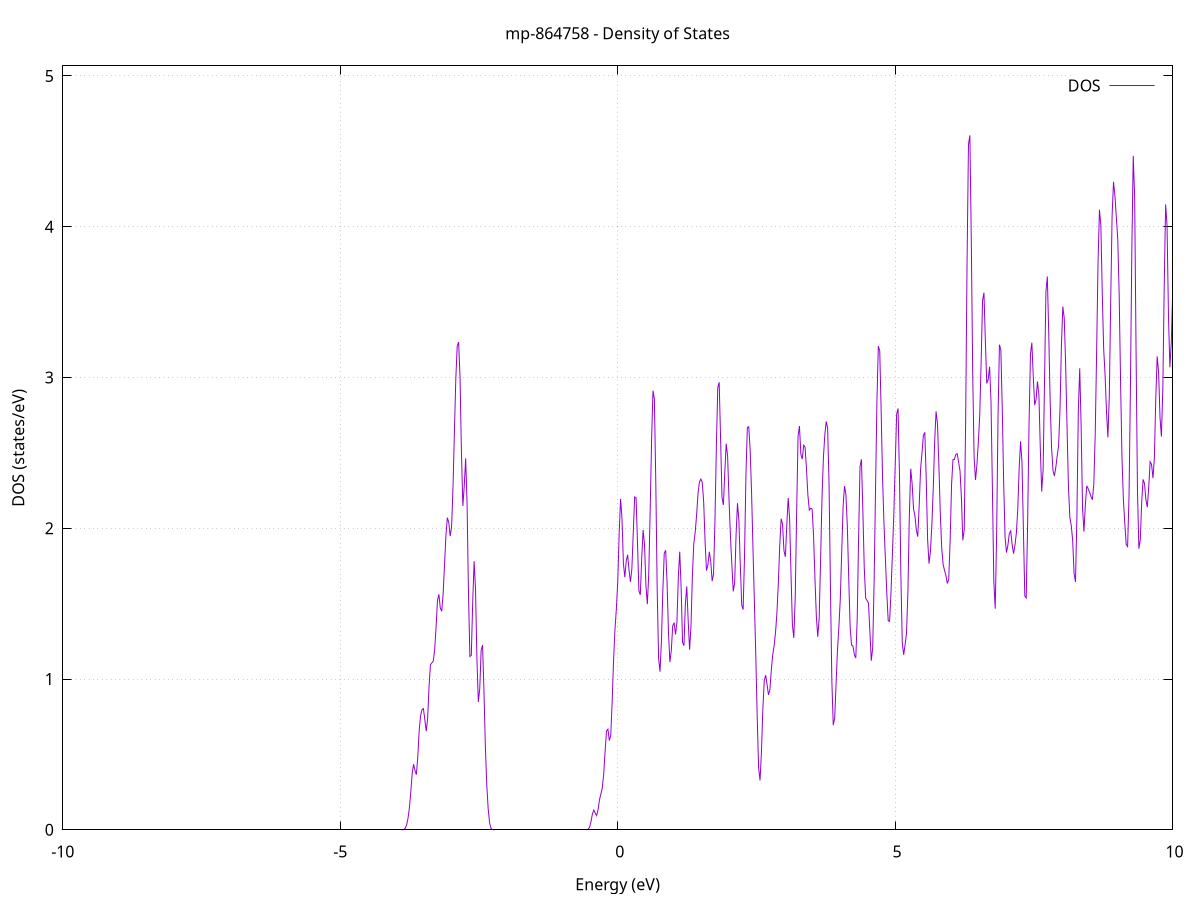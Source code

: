 set title 'mp-864758 - Density of States'
set xlabel 'Energy (eV)'
set ylabel 'DOS (states/eV)'
set grid
set xrange [-10:10]
set yrange [0:5.067]
set xzeroaxis lt -1
set terminal png size 800,600
set output 'mp-864758_dos_gnuplot.png'
plot '-' using 1:2 with lines title 'DOS'
-25.000500 0.000000
-24.975100 0.000000
-24.949700 0.000000
-24.924300 0.000000
-24.898900 0.000000
-24.873500 0.000000
-24.848200 0.000000
-24.822800 0.000000
-24.797400 0.000000
-24.772000 0.000000
-24.746600 0.000000
-24.721200 0.000000
-24.695900 0.000000
-24.670500 0.000000
-24.645100 0.000000
-24.619700 0.000000
-24.594300 0.000000
-24.568900 0.000000
-24.543600 0.000000
-24.518200 0.000000
-24.492800 0.000000
-24.467400 0.000000
-24.442000 0.000000
-24.416600 0.000000
-24.391300 0.000000
-24.365900 0.000000
-24.340500 0.000000
-24.315100 0.000000
-24.289700 0.000000
-24.264300 0.000000
-24.239000 0.000000
-24.213600 0.000000
-24.188200 0.000000
-24.162800 0.000000
-24.137400 0.000000
-24.112000 0.000000
-24.086700 0.000000
-24.061300 0.000000
-24.035900 0.000000
-24.010500 0.000000
-23.985100 0.000000
-23.959700 0.000000
-23.934400 0.000000
-23.909000 0.000000
-23.883600 0.000000
-23.858200 0.000000
-23.832800 0.000000
-23.807400 0.000000
-23.782100 0.000000
-23.756700 0.000000
-23.731300 0.000000
-23.705900 0.000000
-23.680500 0.000000
-23.655100 0.000000
-23.629800 0.000000
-23.604400 0.000000
-23.579000 0.000000
-23.553600 0.000000
-23.528200 0.000000
-23.502800 0.000000
-23.477500 0.000000
-23.452100 0.000000
-23.426700 0.000000
-23.401300 0.000000
-23.375900 0.000000
-23.350500 0.000000
-23.325200 0.000000
-23.299800 0.000000
-23.274400 0.000000
-23.249000 0.000000
-23.223600 0.000000
-23.198200 0.000000
-23.172900 0.000000
-23.147500 0.000000
-23.122100 0.000000
-23.096700 0.000000
-23.071300 0.000000
-23.045900 0.000000
-23.020600 0.000000
-22.995200 0.000000
-22.969800 0.000000
-22.944400 0.000000
-22.919000 0.000000
-22.893600 0.000000
-22.868300 0.000000
-22.842900 0.000800
-22.817500 0.014600
-22.792100 0.174300
-22.766700 1.294300
-22.741300 6.114200
-22.716000 18.931900
-22.690600 39.649800
-22.665200 57.160900
-22.639800 56.430200
-22.614400 38.633700
-22.589000 25.787500
-22.563700 39.753600
-22.538300 81.120500
-22.512900 119.323900
-22.487500 115.473600
-22.462100 72.151200
-22.436700 28.699400
-22.411400 7.177600
-22.386000 1.117400
-22.360600 0.107500
-22.335200 0.006300
-22.309800 0.000200
-22.284400 0.000000
-22.259100 0.000000
-22.233700 0.000000
-22.208300 0.000000
-22.182900 0.000000
-22.157500 0.000000
-22.132100 0.000000
-22.106800 0.000000
-22.081400 0.000000
-22.056000 0.000000
-22.030600 0.000000
-22.005200 0.000000
-21.979800 0.000000
-21.954500 0.000000
-21.929100 0.000000
-21.903700 0.000000
-21.878300 0.000000
-21.852900 0.000000
-21.827500 0.000000
-21.802100 0.000000
-21.776800 0.000000
-21.751400 0.000000
-21.726000 0.000000
-21.700600 0.000000
-21.675200 0.000000
-21.649800 0.000000
-21.624500 0.000000
-21.599100 0.000000
-21.573700 0.000000
-21.548300 0.000000
-21.522900 0.000000
-21.497500 0.000000
-21.472200 0.000000
-21.446800 0.000000
-21.421400 0.000000
-21.396000 0.000000
-21.370600 0.000000
-21.345200 0.000000
-21.319900 0.000000
-21.294500 0.000000
-21.269100 0.000000
-21.243700 0.000000
-21.218300 0.000000
-21.192900 0.000000
-21.167600 0.000000
-21.142200 0.000000
-21.116800 0.000000
-21.091400 0.000000
-21.066000 0.000000
-21.040600 0.000000
-21.015300 0.000000
-20.989900 0.000000
-20.964500 0.000000
-20.939100 0.000000
-20.913700 0.000000
-20.888300 0.000000
-20.863000 0.000000
-20.837600 0.000000
-20.812200 0.000000
-20.786800 0.000000
-20.761400 0.000000
-20.736000 0.000000
-20.710700 0.000000
-20.685300 0.000000
-20.659900 0.000000
-20.634500 0.000000
-20.609100 0.000000
-20.583700 0.000000
-20.558400 0.000000
-20.533000 0.000000
-20.507600 0.000000
-20.482200 0.000000
-20.456800 0.000000
-20.431400 0.000000
-20.406100 0.000000
-20.380700 0.000000
-20.355300 0.000000
-20.329900 0.000000
-20.304500 0.000000
-20.279100 0.000000
-20.253800 0.000000
-20.228400 0.000000
-20.203000 0.000000
-20.177600 0.000000
-20.152200 0.000000
-20.126800 0.000000
-20.101500 0.000000
-20.076100 0.000000
-20.050700 0.000000
-20.025300 0.000000
-19.999900 0.000000
-19.974500 0.000000
-19.949200 0.000000
-19.923800 0.000000
-19.898400 0.000000
-19.873000 0.000000
-19.847600 0.000000
-19.822200 0.000000
-19.796900 0.000000
-19.771500 0.000000
-19.746100 0.000000
-19.720700 0.000000
-19.695300 0.000000
-19.669900 0.000000
-19.644600 0.000000
-19.619200 0.000000
-19.593800 0.000000
-19.568400 0.000000
-19.543000 0.000000
-19.517600 0.000000
-19.492300 0.000000
-19.466900 0.000000
-19.441500 0.000000
-19.416100 0.000000
-19.390700 0.000000
-19.365300 0.000000
-19.340000 0.000000
-19.314600 0.000000
-19.289200 0.000000
-19.263800 0.000000
-19.238400 0.000000
-19.213000 0.000000
-19.187700 0.000000
-19.162300 0.000000
-19.136900 0.000000
-19.111500 0.000000
-19.086100 0.000000
-19.060700 0.000000
-19.035400 0.000000
-19.010000 0.000000
-18.984600 0.000000
-18.959200 0.000000
-18.933800 0.000000
-18.908400 0.000000
-18.883100 0.000000
-18.857700 0.000000
-18.832300 0.000000
-18.806900 0.000000
-18.781500 0.000000
-18.756100 0.000000
-18.730800 0.000000
-18.705400 0.000000
-18.680000 0.000000
-18.654600 0.000000
-18.629200 0.000000
-18.603800 0.000000
-18.578500 0.000000
-18.553100 0.000000
-18.527700 0.000000
-18.502300 0.000000
-18.476900 0.000000
-18.451500 0.000000
-18.426200 0.000000
-18.400800 0.000000
-18.375400 0.000000
-18.350000 0.000000
-18.324600 0.000000
-18.299200 0.000000
-18.273900 0.000000
-18.248500 0.000000
-18.223100 0.000000
-18.197700 0.000000
-18.172300 0.000000
-18.146900 0.000000
-18.121500 0.000000
-18.096200 0.000000
-18.070800 0.000000
-18.045400 0.000000
-18.020000 0.000000
-17.994600 0.000000
-17.969200 0.000000
-17.943900 0.000000
-17.918500 0.000000
-17.893100 0.000000
-17.867700 0.000000
-17.842300 0.000000
-17.816900 0.000000
-17.791600 0.000000
-17.766200 0.000000
-17.740800 0.000000
-17.715400 0.000000
-17.690000 0.000000
-17.664600 0.000000
-17.639300 0.000000
-17.613900 0.000000
-17.588500 0.000000
-17.563100 0.000000
-17.537700 0.000000
-17.512300 0.000000
-17.487000 0.000000
-17.461600 0.000000
-17.436200 0.000000
-17.410800 0.000000
-17.385400 0.000000
-17.360000 0.000000
-17.334700 0.000000
-17.309300 0.000000
-17.283900 0.000000
-17.258500 0.000000
-17.233100 0.000000
-17.207700 0.000000
-17.182400 0.000000
-17.157000 0.000000
-17.131600 0.000000
-17.106200 0.000000
-17.080800 0.000000
-17.055400 0.000000
-17.030100 0.000000
-17.004700 0.000000
-16.979300 0.000000
-16.953900 0.000000
-16.928500 0.000000
-16.903100 0.000000
-16.877800 0.000000
-16.852400 0.000000
-16.827000 0.000000
-16.801600 0.000000
-16.776200 0.000000
-16.750800 0.000000
-16.725500 0.000000
-16.700100 0.000000
-16.674700 0.000000
-16.649300 0.000000
-16.623900 0.000000
-16.598500 0.000000
-16.573200 0.000000
-16.547800 0.000000
-16.522400 0.000000
-16.497000 0.000000
-16.471600 0.000000
-16.446200 0.000000
-16.420900 0.000000
-16.395500 0.000000
-16.370100 0.000000
-16.344700 0.000000
-16.319300 0.000000
-16.293900 0.000000
-16.268600 0.000000
-16.243200 0.000000
-16.217800 0.000000
-16.192400 0.000000
-16.167000 0.000000
-16.141600 0.000000
-16.116300 0.000000
-16.090900 0.000000
-16.065500 0.000000
-16.040100 0.000000
-16.014700 0.000000
-15.989300 0.000000
-15.964000 0.000000
-15.938600 0.000000
-15.913200 0.000000
-15.887800 0.000000
-15.862400 0.000000
-15.837000 0.000000
-15.811700 0.000000
-15.786300 0.000000
-15.760900 0.000000
-15.735500 0.000000
-15.710100 0.000000
-15.684700 0.000000
-15.659400 0.000000
-15.634000 0.000000
-15.608600 0.000000
-15.583200 0.000000
-15.557800 0.000000
-15.532400 0.000000
-15.507100 0.000000
-15.481700 0.000000
-15.456300 0.000000
-15.430900 0.000000
-15.405500 0.000000
-15.380100 0.000000
-15.354800 0.000000
-15.329400 0.000000
-15.304000 0.000000
-15.278600 0.000000
-15.253200 0.000000
-15.227800 0.000000
-15.202500 0.000000
-15.177100 0.000000
-15.151700 0.000000
-15.126300 0.000000
-15.100900 0.000000
-15.075500 0.000000
-15.050200 0.000000
-15.024800 0.000000
-14.999400 0.000000
-14.974000 0.000000
-14.948600 0.000000
-14.923200 0.000000
-14.897900 0.000000
-14.872500 0.000000
-14.847100 0.000000
-14.821700 0.000000
-14.796300 0.000000
-14.770900 0.000000
-14.745600 0.000000
-14.720200 0.000000
-14.694800 0.000000
-14.669400 0.000000
-14.644000 0.000000
-14.618600 0.000000
-14.593200 0.000000
-14.567900 0.000000
-14.542500 0.000000
-14.517100 0.000000
-14.491700 0.000000
-14.466300 0.000000
-14.440900 0.000000
-14.415600 0.000000
-14.390200 0.000000
-14.364800 0.000000
-14.339400 0.000000
-14.314000 0.000000
-14.288600 0.000000
-14.263300 0.000000
-14.237900 0.000000
-14.212500 0.000000
-14.187100 0.000000
-14.161700 0.000000
-14.136300 0.000000
-14.111000 0.000000
-14.085600 0.000000
-14.060200 0.000000
-14.034800 0.000000
-14.009400 0.000000
-13.984000 0.000000
-13.958700 0.000000
-13.933300 0.000000
-13.907900 0.000000
-13.882500 0.000000
-13.857100 0.000000
-13.831700 0.000000
-13.806400 0.000000
-13.781000 0.000000
-13.755600 0.000000
-13.730200 0.000000
-13.704800 0.000000
-13.679400 0.000000
-13.654100 0.000000
-13.628700 0.000000
-13.603300 0.000000
-13.577900 0.000000
-13.552500 0.000000
-13.527100 0.000000
-13.501800 0.000000
-13.476400 0.000000
-13.451000 0.000000
-13.425600 0.000000
-13.400200 0.000000
-13.374800 0.000000
-13.349500 0.000000
-13.324100 0.000000
-13.298700 0.000000
-13.273300 0.000000
-13.247900 0.000000
-13.222500 0.000000
-13.197200 0.000000
-13.171800 0.000000
-13.146400 0.000000
-13.121000 0.000000
-13.095600 0.000000
-13.070200 0.000000
-13.044900 0.000000
-13.019500 0.000000
-12.994100 0.000000
-12.968700 0.000000
-12.943300 0.000000
-12.917900 0.000000
-12.892600 0.000000
-12.867200 0.000000
-12.841800 0.000000
-12.816400 0.000000
-12.791000 0.000000
-12.765600 0.000000
-12.740300 0.000000
-12.714900 0.000000
-12.689500 0.000000
-12.664100 0.000000
-12.638700 0.000000
-12.613300 0.000000
-12.588000 0.000000
-12.562600 0.000000
-12.537200 0.001000
-12.511800 0.019800
-12.486400 0.240100
-12.461000 1.796700
-12.435700 8.381600
-12.410300 24.955200
-12.384900 49.781900
-12.359500 72.178300
-12.334100 82.301900
-12.308700 74.091700
-12.283400 49.244600
-12.258000 22.580600
-12.232600 6.856100
-12.207200 1.346100
-12.181800 0.168000
-12.156400 0.013200
-12.131100 0.000600
-12.105700 0.000000
-12.080300 0.000000
-12.054900 0.000000
-12.029500 0.000000
-12.004100 0.000000
-11.978800 0.000000
-11.953400 0.000000
-11.928000 0.000000
-11.902600 0.000000
-11.877200 0.000000
-11.851800 0.000000
-11.826500 0.000000
-11.801100 0.000000
-11.775700 0.000000
-11.750300 0.000000
-11.724900 0.000000
-11.699500 0.000000
-11.674200 0.000000
-11.648800 0.000000
-11.623400 0.000000
-11.598000 0.000000
-11.572600 0.000000
-11.547200 0.000000
-11.521900 0.000000
-11.496500 0.000000
-11.471100 0.000000
-11.445700 0.000000
-11.420300 0.000000
-11.394900 0.000000
-11.369600 0.000000
-11.344200 0.000000
-11.318800 0.000000
-11.293400 0.000000
-11.268000 0.000000
-11.242600 0.000000
-11.217300 0.000000
-11.191900 0.000000
-11.166500 0.000000
-11.141100 0.000000
-11.115700 0.000000
-11.090300 0.000000
-11.065000 0.000000
-11.039600 0.000000
-11.014200 0.000000
-10.988800 0.000000
-10.963400 0.000000
-10.938000 0.000000
-10.912600 0.000000
-10.887300 0.000000
-10.861900 0.000000
-10.836500 0.000000
-10.811100 0.000000
-10.785700 0.000000
-10.760300 0.000000
-10.735000 0.000000
-10.709600 0.000000
-10.684200 0.000000
-10.658800 0.000000
-10.633400 0.000000
-10.608000 0.000000
-10.582700 0.000000
-10.557300 0.000000
-10.531900 0.000000
-10.506500 0.000000
-10.481100 0.000000
-10.455700 0.000000
-10.430400 0.000000
-10.405000 0.000000
-10.379600 0.000000
-10.354200 0.000000
-10.328800 0.000000
-10.303400 0.000000
-10.278100 0.000000
-10.252700 0.000000
-10.227300 0.000000
-10.201900 0.000000
-10.176500 0.000000
-10.151100 0.000000
-10.125800 0.000000
-10.100400 0.000000
-10.075000 0.000000
-10.049600 0.000000
-10.024200 0.000000
-9.998800 0.000000
-9.973500 0.000000
-9.948100 0.000000
-9.922700 0.000000
-9.897300 0.000000
-9.871900 0.000000
-9.846500 0.000000
-9.821200 0.000000
-9.795800 0.000000
-9.770400 0.000000
-9.745000 0.000000
-9.719600 0.000000
-9.694200 0.000000
-9.668900 0.000000
-9.643500 0.000000
-9.618100 0.000000
-9.592700 0.000000
-9.567300 0.000000
-9.541900 0.000000
-9.516600 0.000000
-9.491200 0.000000
-9.465800 0.000000
-9.440400 0.000000
-9.415000 0.000000
-9.389600 0.000000
-9.364300 0.000000
-9.338900 0.000000
-9.313500 0.000000
-9.288100 0.000000
-9.262700 0.000000
-9.237300 0.000000
-9.212000 0.000000
-9.186600 0.000000
-9.161200 0.000000
-9.135800 0.000000
-9.110400 0.000000
-9.085000 0.000000
-9.059700 0.000000
-9.034300 0.000000
-9.008900 0.000000
-8.983500 0.000000
-8.958100 0.000000
-8.932700 0.000000
-8.907400 0.000000
-8.882000 0.000000
-8.856600 0.000000
-8.831200 0.000000
-8.805800 0.000000
-8.780400 0.000000
-8.755100 0.000000
-8.729700 0.000000
-8.704300 0.000000
-8.678900 0.000000
-8.653500 0.000000
-8.628100 0.000000
-8.602800 0.000000
-8.577400 0.000000
-8.552000 0.000000
-8.526600 0.000000
-8.501200 0.000000
-8.475800 0.000000
-8.450500 0.000000
-8.425100 0.000000
-8.399700 0.000000
-8.374300 0.000000
-8.348900 0.000000
-8.323500 0.000000
-8.298200 0.000000
-8.272800 0.000000
-8.247400 0.000000
-8.222000 0.000000
-8.196600 0.000000
-8.171200 0.000000
-8.145900 0.000000
-8.120500 0.000000
-8.095100 0.000000
-8.069700 0.000000
-8.044300 0.000000
-8.018900 0.000000
-7.993600 0.000000
-7.968200 0.000000
-7.942800 0.000000
-7.917400 0.000000
-7.892000 0.000000
-7.866600 0.000000
-7.841300 0.000000
-7.815900 0.000000
-7.790500 0.000000
-7.765100 0.000000
-7.739700 0.000000
-7.714300 0.000000
-7.689000 0.000000
-7.663600 0.000000
-7.638200 0.000000
-7.612800 0.000000
-7.587400 0.000000
-7.562000 0.000000
-7.536700 0.000000
-7.511300 0.000000
-7.485900 0.000000
-7.460500 0.000000
-7.435100 0.000000
-7.409700 0.000000
-7.384400 0.000000
-7.359000 0.000000
-7.333600 0.000000
-7.308200 0.000000
-7.282800 0.000000
-7.257400 0.000000
-7.232000 0.000000
-7.206700 0.000000
-7.181300 0.000000
-7.155900 0.000000
-7.130500 0.000000
-7.105100 0.000000
-7.079700 0.000000
-7.054400 0.000000
-7.029000 0.000000
-7.003600 0.000000
-6.978200 0.000000
-6.952800 0.000000
-6.927400 0.000000
-6.902100 0.000000
-6.876700 0.000000
-6.851300 0.000000
-6.825900 0.000000
-6.800500 0.000000
-6.775100 0.000000
-6.749800 0.000000
-6.724400 0.000000
-6.699000 0.000000
-6.673600 0.000000
-6.648200 0.000000
-6.622800 0.000000
-6.597500 0.000000
-6.572100 0.000000
-6.546700 0.000000
-6.521300 0.000000
-6.495900 0.000000
-6.470500 0.000000
-6.445200 0.000000
-6.419800 0.000000
-6.394400 0.000000
-6.369000 0.000000
-6.343600 0.000000
-6.318200 0.000000
-6.292900 0.000000
-6.267500 0.000000
-6.242100 0.000000
-6.216700 0.000000
-6.191300 0.000000
-6.165900 0.000000
-6.140600 0.000000
-6.115200 0.000000
-6.089800 0.000000
-6.064400 0.000000
-6.039000 0.000000
-6.013600 0.000000
-5.988300 0.000000
-5.962900 0.000000
-5.937500 0.000000
-5.912100 0.000000
-5.886700 0.000000
-5.861300 0.000000
-5.836000 0.000000
-5.810600 0.000000
-5.785200 0.000000
-5.759800 0.000000
-5.734400 0.000000
-5.709000 0.000000
-5.683700 0.000000
-5.658300 0.000000
-5.632900 0.000000
-5.607500 0.000000
-5.582100 0.000000
-5.556700 0.000000
-5.531400 0.000000
-5.506000 0.000000
-5.480600 0.000000
-5.455200 0.000000
-5.429800 0.000000
-5.404400 0.000000
-5.379100 0.000000
-5.353700 0.000000
-5.328300 0.000000
-5.302900 0.000000
-5.277500 0.000000
-5.252100 0.000000
-5.226800 0.000000
-5.201400 0.000000
-5.176000 0.000000
-5.150600 0.000000
-5.125200 0.000000
-5.099800 0.000000
-5.074500 0.000000
-5.049100 0.000000
-5.023700 0.000000
-4.998300 0.000000
-4.972900 0.000000
-4.947500 0.000000
-4.922200 0.000000
-4.896800 0.000000
-4.871400 0.000000
-4.846000 0.000000
-4.820600 0.000000
-4.795200 0.000000
-4.769900 0.000000
-4.744500 0.000000
-4.719100 0.000000
-4.693700 0.000000
-4.668300 0.000000
-4.642900 0.000000
-4.617600 0.000000
-4.592200 0.000000
-4.566800 0.000000
-4.541400 0.000000
-4.516000 0.000000
-4.490600 0.000000
-4.465300 0.000000
-4.439900 0.000000
-4.414500 0.000000
-4.389100 0.000000
-4.363700 0.000000
-4.338300 0.000000
-4.313000 0.000000
-4.287600 0.000000
-4.262200 0.000000
-4.236800 0.000000
-4.211400 0.000000
-4.186000 0.000000
-4.160700 0.000000
-4.135300 0.000000
-4.109900 0.000000
-4.084500 0.000000
-4.059100 0.000000
-4.033700 0.000000
-4.008400 0.000000
-3.983000 0.000000
-3.957600 0.000000
-3.932200 0.000000
-3.906800 0.000000
-3.881400 0.000200
-3.856100 0.001700
-3.830700 0.008800
-3.805300 0.029900
-3.779900 0.072500
-3.754500 0.141800
-3.729100 0.246200
-3.703700 0.370000
-3.678400 0.434700
-3.653000 0.394000
-3.627600 0.365900
-3.602200 0.481000
-3.576800 0.658500
-3.551400 0.757600
-3.526100 0.796900
-3.500700 0.804300
-3.475300 0.730800
-3.449900 0.654300
-3.424500 0.737300
-3.399100 0.951900
-3.373800 1.094500
-3.348400 1.106900
-3.323000 1.119000
-3.297600 1.195000
-3.272200 1.345200
-3.246800 1.523500
-3.221500 1.561900
-3.196100 1.470300
-3.170700 1.449400
-3.145300 1.566200
-3.119900 1.758900
-3.094500 1.954000
-3.069200 2.070000
-3.043800 2.040100
-3.018400 1.948200
-2.993000 2.007600
-2.967600 2.270200
-2.942200 2.634900
-2.916900 2.991000
-2.891500 3.209100
-2.866100 3.234500
-2.840700 3.003400
-2.815300 2.504400
-2.789900 2.148000
-2.764600 2.280000
-2.739200 2.463300
-2.713800 2.162000
-2.688400 1.565100
-2.663000 1.149200
-2.637600 1.156800
-2.612300 1.508500
-2.586900 1.781300
-2.561500 1.596500
-2.536100 1.131900
-2.510700 0.848000
-2.485300 0.935200
-2.460000 1.192100
-2.434600 1.224800
-2.409200 0.918200
-2.383800 0.546200
-2.358400 0.294400
-2.333000 0.136600
-2.307700 0.045700
-2.282300 0.009900
-2.256900 0.001300
-2.231500 0.000100
-2.206100 0.000000
-2.180700 0.000000
-2.155400 0.000000
-2.130000 0.000000
-2.104600 0.000000
-2.079200 0.000000
-2.053800 0.000000
-2.028400 0.000000
-2.003100 0.000000
-1.977700 0.000000
-1.952300 0.000000
-1.926900 0.000000
-1.901500 0.000000
-1.876100 0.000000
-1.850800 0.000000
-1.825400 0.000000
-1.800000 0.000000
-1.774600 0.000000
-1.749200 0.000000
-1.723800 0.000000
-1.698500 0.000000
-1.673100 0.000000
-1.647700 0.000000
-1.622300 0.000000
-1.596900 0.000000
-1.571500 0.000000
-1.546200 0.000000
-1.520800 0.000000
-1.495400 0.000000
-1.470000 0.000000
-1.444600 0.000000
-1.419200 0.000000
-1.393900 0.000000
-1.368500 0.000000
-1.343100 0.000000
-1.317700 0.000000
-1.292300 0.000000
-1.266900 0.000000
-1.241600 0.000000
-1.216200 0.000000
-1.190800 0.000000
-1.165400 0.000000
-1.140000 0.000000
-1.114600 0.000000
-1.089300 0.000000
-1.063900 0.000000
-1.038500 0.000000
-1.013100 0.000000
-0.987700 0.000000
-0.962300 0.000000
-0.937000 0.000000
-0.911600 0.000000
-0.886200 0.000000
-0.860800 0.000000
-0.835400 0.000000
-0.810000 0.000000
-0.784700 0.000000
-0.759300 0.000000
-0.733900 0.000000
-0.708500 0.000000
-0.683100 0.000000
-0.657700 0.000000
-0.632400 0.000000
-0.607000 0.000000
-0.581600 0.000000
-0.556200 0.000400
-0.530800 0.003500
-0.505400 0.017500
-0.480100 0.054200
-0.454700 0.105600
-0.429300 0.130600
-0.403900 0.110300
-0.378500 0.094400
-0.353100 0.132900
-0.327800 0.197400
-0.302400 0.237400
-0.277000 0.276700
-0.251600 0.368600
-0.226200 0.518500
-0.200800 0.654300
-0.175500 0.667500
-0.150100 0.592100
-0.124700 0.624500
-0.099300 0.845500
-0.073900 1.120500
-0.048500 1.327200
-0.023100 1.465200
0.002200 1.648100
0.027600 1.966900
0.053000 2.195400
0.078400 2.062600
0.103800 1.766200
0.129200 1.675300
0.154500 1.782600
0.179900 1.824100
0.205300 1.722500
0.230700 1.644400
0.256100 1.730400
0.281500 1.971600
0.306800 2.207800
0.332200 2.201200
0.357600 1.903100
0.383000 1.584900
0.408400 1.558400
0.433800 1.800300
0.459100 1.988400
0.484500 1.891500
0.509900 1.618700
0.535300 1.496600
0.560700 1.697100
0.586100 2.114900
0.611400 2.578700
0.636800 2.912900
0.662200 2.856700
0.687600 2.301500
0.713000 1.586500
0.738400 1.137100
0.763700 1.048700
0.789100 1.247800
0.814500 1.586000
0.839900 1.834500
0.865300 1.854000
0.890700 1.640700
0.916000 1.310200
0.941400 1.112100
0.966800 1.187800
0.992200 1.352300
1.017600 1.373900
1.043000 1.295800
1.068300 1.375700
1.093700 1.677000
1.119100 1.844600
1.144500 1.602700
1.169900 1.242500
1.195300 1.221200
1.220600 1.499500
1.246000 1.614000
1.271400 1.384600
1.296800 1.194300
1.322200 1.356000
1.347600 1.692000
1.372900 1.900400
1.398300 1.976000
1.423700 2.090700
1.449100 2.232700
1.474500 2.306900
1.499900 2.326700
1.525200 2.304100
1.550600 2.173200
1.576000 1.911700
1.601400 1.719400
1.626800 1.756500
1.652200 1.844200
1.677500 1.781500
1.702900 1.649600
1.728300 1.696600
1.753700 2.044700
1.779100 2.540300
1.804500 2.933400
1.829800 2.968300
1.855200 2.595500
1.880600 2.205800
1.906000 2.154100
1.931400 2.374000
1.956800 2.561400
1.982100 2.475800
2.007500 2.188800
2.032900 1.946300
2.058300 1.758400
2.083700 1.581500
2.109100 1.636700
2.134400 1.957300
2.159800 2.166500
2.185200 2.050200
2.210600 1.755800
2.236000 1.490900
2.261400 1.460400
2.286700 1.813600
2.312100 2.353000
2.337500 2.668700
2.362900 2.673300
2.388300 2.517800
2.413700 2.237000
2.439000 1.866900
2.464400 1.511100
2.489800 1.156300
2.515200 0.749200
2.540600 0.411100
2.566000 0.327600
2.591300 0.513100
2.616700 0.797400
2.642100 0.987600
2.667500 1.025700
2.692900 0.963400
2.718300 0.894600
2.743600 0.928300
2.769000 1.055800
2.794400 1.159400
2.819800 1.221000
2.845200 1.306500
2.870600 1.438300
2.895900 1.633100
2.921300 1.884900
2.946700 2.063600
2.972100 2.025600
2.997500 1.851200
3.022900 1.810600
3.048200 2.018700
3.073600 2.201400
3.099000 2.067900
3.124400 1.696500
3.149800 1.358000
3.175200 1.272900
3.200500 1.539800
3.225900 2.101300
3.251300 2.609000
3.276700 2.678200
3.302100 2.490800
3.327500 2.458900
3.352800 2.550700
3.378200 2.537900
3.403600 2.392800
3.429000 2.218600
3.454400 2.120200
3.479800 2.132700
3.505100 2.127500
3.530500 1.953300
3.555900 1.669200
3.581300 1.414200
3.606700 1.280300
3.632100 1.404200
3.657500 1.787800
3.682800 2.199400
3.708200 2.467600
3.733600 2.617700
3.759000 2.708300
3.784400 2.664400
3.809800 2.293700
3.835100 1.615900
3.860500 0.986300
3.885900 0.694200
3.911300 0.738900
3.936700 0.966600
3.962100 1.193900
3.987400 1.346400
4.012800 1.532500
4.038200 1.839200
4.063600 2.145900
4.089000 2.279400
4.114400 2.222000
4.139700 2.010900
4.165100 1.662000
4.190500 1.341400
4.215900 1.225700
4.241300 1.218500
4.266700 1.160300
4.292000 1.139400
4.317400 1.396900
4.342800 1.938100
4.368200 2.409500
4.393600 2.457500
4.419000 2.123400
4.444300 1.741100
4.469700 1.536800
4.495100 1.521000
4.520500 1.504300
4.545900 1.316900
4.571300 1.121700
4.596600 1.206100
4.622000 1.637200
4.647400 2.251000
4.672800 2.837500
4.698200 3.208300
4.723600 3.177600
4.748900 2.782200
4.774300 2.337500
4.799700 2.032100
4.825100 1.801400
4.850500 1.572300
4.875900 1.388000
4.901200 1.381700
4.926600 1.575800
4.952000 1.831900
4.977400 2.093200
5.002800 2.426300
5.028200 2.756400
5.053500 2.794400
5.078900 2.360400
5.104300 1.692500
5.129700 1.240900
5.155100 1.160000
5.180500 1.227700
5.205800 1.302600
5.231200 1.571500
5.256600 2.077300
5.282000 2.394800
5.307400 2.296100
5.332800 2.128300
5.358100 2.081500
5.383500 1.986900
5.408900 1.944500
5.434300 2.148400
5.459700 2.390600
5.485100 2.500600
5.510400 2.616500
5.535800 2.636000
5.561200 2.329300
5.586600 1.923700
5.612000 1.764800
5.637400 1.847400
5.662700 2.019400
5.688100 2.260600
5.713500 2.574100
5.738900 2.775400
5.764300 2.695000
5.789700 2.412800
5.815000 2.101100
5.840400 1.870900
5.865800 1.759700
5.891200 1.720800
5.916600 1.685200
5.942000 1.633400
5.967300 1.661700
5.992700 1.921500
6.018100 2.289200
6.043500 2.455700
6.068900 2.456500
6.094300 2.490100
6.119600 2.494800
6.145000 2.437800
6.170400 2.381100
6.195800 2.199500
6.221200 1.920200
6.246600 1.991000
6.271900 2.710300
6.297300 3.759800
6.322700 4.545800
6.348100 4.606000
6.373500 3.917600
6.398900 3.032700
6.424200 2.473300
6.449600 2.320100
6.475000 2.418900
6.500400 2.572700
6.525800 2.749500
6.551200 3.104700
6.576500 3.507600
6.601900 3.562700
6.627300 3.241800
6.652700 2.960600
6.678100 2.985400
6.703500 3.071400
6.728800 2.843900
6.754200 2.266500
6.779600 1.649200
6.805000 1.466200
6.830400 1.957500
6.855800 2.742900
6.881100 3.217900
6.906500 3.182400
6.931900 2.795400
6.957300 2.299100
6.982700 1.941500
7.008100 1.838900
7.033400 1.887300
7.058800 1.964400
7.084200 1.982600
7.109600 1.892300
7.135000 1.831700
7.160400 1.886300
7.185700 1.967200
7.211100 2.122000
7.236500 2.398100
7.261900 2.576600
7.287300 2.437200
7.312700 1.993900
7.338100 1.550900
7.363400 1.537900
7.388800 2.025700
7.414200 2.683400
7.439600 3.152800
7.465000 3.231300
7.490400 3.009300
7.515700 2.817000
7.541100 2.853000
7.566500 2.974100
7.591900 2.886900
7.617300 2.532100
7.642700 2.243600
7.668000 2.387700
7.693400 2.969300
7.718800 3.568700
7.744200 3.669800
7.769600 3.292300
7.795000 2.844000
7.820300 2.536300
7.845700 2.383200
7.871100 2.346500
7.896500 2.402000
7.921900 2.480200
7.947300 2.549400
7.972600 2.787900
7.998000 3.210100
8.023400 3.470400
8.048800 3.393200
8.074200 3.088600
8.099600 2.665200
8.124900 2.273800
8.150300 2.070300
8.175700 2.017900
8.201100 1.916700
8.226500 1.699500
8.251900 1.644300
8.277200 2.077600
8.302600 2.780400
8.328000 3.061300
8.353400 2.674800
8.378800 2.134200
8.404200 1.977600
8.429500 2.155600
8.454900 2.281100
8.480300 2.262000
8.505700 2.237800
8.531100 2.211000
8.556500 2.189100
8.581800 2.292000
8.607200 2.620200
8.632600 3.171400
8.658000 3.764400
8.683400 4.112900
8.708800 4.009100
8.734100 3.561400
8.759500 3.190800
8.784900 3.016300
8.810300 2.776800
8.835700 2.602900
8.861100 2.877700
8.886400 3.507400
8.911800 4.076900
8.937200 4.297800
8.962600 4.204500
8.988000 4.063200
9.013400 3.921100
9.038700 3.556000
9.064100 2.972800
9.089500 2.466400
9.114900 2.189900
9.140300 2.032400
9.165700 1.891900
9.191000 1.878400
9.216400 2.209900
9.241800 2.931900
9.267200 3.848300
9.292600 4.470300
9.318000 4.194500
9.343300 3.174600
9.368700 2.251900
9.394100 1.864700
9.419500 1.922900
9.444900 2.174300
9.470300 2.324200
9.495600 2.296500
9.521000 2.188000
9.546400 2.139900
9.571800 2.276100
9.597200 2.441400
9.622600 2.423600
9.647900 2.332300
9.673300 2.466800
9.698700 2.862800
9.724100 3.140200
9.749500 3.037900
9.774900 2.735900
9.800200 2.608000
9.825600 2.923500
9.851000 3.611700
9.876400 4.147800
9.901800 4.007500
9.927200 3.414200
9.952500 3.068100
9.977900 3.227600
10.003300 3.569300
10.028700 3.824100
10.054100 3.935700
10.079500 3.684200
10.104800 2.997300
10.130200 2.372100
10.155600 2.396500
10.181000 3.111500
10.206400 3.959000
10.231800 4.272900
10.257100 3.890700
10.282500 3.176800
10.307900 2.526100
10.333300 2.086200
10.358700 1.937300
10.384100 2.230900
10.409400 2.859500
10.434800 3.385500
10.460200 3.596500
10.485600 3.625400
10.511000 3.551700
10.536400 3.404600
10.561700 3.259700
10.587100 3.056800
10.612500 2.802300
10.637900 2.783100
10.663300 3.104400
10.688700 3.435400
10.714000 3.570000
10.739400 3.873300
10.764800 4.559600
10.790200 4.936500
10.815600 4.359900
10.841000 3.288600
10.866400 2.585500
10.891700 2.558200
10.917100 2.893600
10.942500 3.081200
10.967900 3.041200
10.993300 3.192400
11.018700 3.710900
11.044000 4.024200
11.069400 3.516700
11.094800 2.528000
11.120200 1.873500
11.145600 1.818700
11.171000 2.125800
11.196300 2.501800
11.221700 2.657400
11.247100 2.571700
11.272500 2.607300
11.297900 2.953800
11.323300 3.403000
11.348600 3.508700
11.374000 3.027300
11.399400 2.440100
11.424800 2.356700
11.450200 2.780100
11.475600 3.344900
11.500900 3.667000
11.526300 3.730900
11.551700 3.824800
11.577100 3.886000
11.602500 3.680800
11.627900 3.320800
11.653200 2.949700
11.678600 2.564200
11.704000 2.347800
11.729400 2.472400
11.754800 2.775300
11.780200 3.053800
11.805500 3.270800
11.830900 3.471600
11.856300 3.667500
11.881700 3.725400
11.907100 3.473300
11.932500 3.145000
11.957800 3.317500
11.983200 3.932500
12.008600 4.098300
12.034000 3.372000
12.059400 2.391600
12.084800 1.799000
12.110100 1.565200
12.135500 1.566600
12.160900 1.791400
12.186300 2.059500
12.211700 2.129400
12.237100 2.046600
12.262400 2.137500
12.287800 2.537000
12.313200 3.045000
12.338600 3.498200
12.364000 3.844900
12.389400 3.926300
12.414700 3.694400
12.440100 3.475300
12.465500 3.422300
12.490900 3.221100
12.516300 2.755800
12.541700 2.421200
12.567000 2.558000
12.592400 3.209900
12.617800 4.118000
12.643200 4.652600
12.668600 4.466700
12.694000 3.806000
12.719300 3.019000
12.744700 2.372400
12.770100 2.100900
12.795500 2.331300
12.820900 2.942700
12.846300 3.520700
12.871600 3.675100
12.897000 3.462900
12.922400 3.120300
12.947800 2.783500
12.973200 2.689200
12.998600 3.015300
13.023900 3.685100
13.049300 4.318600
13.074700 4.399300
13.100100 3.977900
13.125500 3.598800
13.150900 3.494900
13.176200 3.458500
13.201600 3.331300
13.227000 3.197500
13.252400 3.018200
13.277800 2.833200
13.303200 2.866800
13.328500 3.055200
13.353900 3.322700
13.379300 3.737500
13.404700 4.064500
13.430100 4.025200
13.455500 3.741500
13.480800 3.490800
13.506200 3.235000
13.531600 2.832800
13.557000 2.494300
13.582400 2.536000
13.607800 2.981300
13.633100 3.403200
13.658500 3.296700
13.683900 2.769300
13.709300 2.426600
13.734700 2.686100
13.760100 3.500900
13.785400 4.432500
13.810800 5.023500
13.836200 5.140200
13.861600 4.874400
13.887000 4.539300
13.912400 4.489800
13.937700 4.614000
13.963100 4.593500
13.988500 4.456500
14.013900 4.373100
14.039300 4.209000
14.064700 3.890100
14.090000 3.771000
14.115400 4.059100
14.140800 4.533200
14.166200 4.759200
14.191600 4.311500
14.217000 3.363100
14.242300 2.655000
14.267700 2.557500
14.293100 2.860300
14.318500 3.235700
14.343900 3.500400
14.369300 3.567400
14.394600 3.300500
14.420000 2.670900
14.445400 1.913500
14.470800 1.386700
14.496200 1.331900
14.521600 1.799200
14.547000 2.589900
14.572300 3.313400
14.597700 3.711300
14.623100 3.654200
14.648500 3.199500
14.673900 2.880000
14.699300 3.136100
14.724600 3.714800
14.750000 4.119400
14.775400 4.144900
14.800800 3.984500
14.826200 3.973400
14.851600 4.118400
14.876900 4.252100
14.902300 4.397300
14.927700 4.480600
14.953100 4.240800
14.978500 3.630700
15.003900 2.851500
15.029200 2.135400
15.054600 1.705200
15.080000 1.700700
15.105400 2.071500
15.130800 2.694100
15.156200 3.363300
15.181500 3.729900
15.206900 3.689000
15.232300 3.506600
15.257700 3.354300
15.283100 3.233200
15.308500 3.344100
15.333800 3.852300
15.359200 4.340200
15.384600 4.411500
15.410000 4.338200
15.435400 4.361100
15.460800 4.356600
15.486100 4.336600
15.511500 4.432400
15.536900 4.613100
15.562300 4.689400
15.587700 4.548800
15.613100 4.310000
15.638400 4.010700
15.663800 3.533700
15.689200 3.004700
15.714600 2.661400
15.740000 2.490200
15.765400 2.484500
15.790700 2.771000
15.816100 3.242800
15.841500 3.642000
15.866900 3.777600
15.892300 3.586200
15.917700 3.303000
15.943000 3.219100
15.968400 3.325200
15.993800 3.380300
16.019200 3.274400
16.044600 3.181100
16.070000 3.295600
16.095300 3.632700
16.120700 4.121300
16.146100 4.579300
16.171500 4.730100
16.196900 4.759600
16.222300 5.134100
16.247600 5.583700
16.273000 5.374900
16.298400 4.392800
16.323800 3.268600
16.349200 2.682200
16.374600 2.799600
16.399900 3.231400
16.425300 3.495300
16.450700 3.500700
16.476100 3.464500
16.501500 3.597900
16.526900 4.049300
16.552200 4.602300
16.577600 4.664500
16.603000 4.212400
16.628400 3.923400
16.653800 4.059000
16.679200 4.086100
16.704500 3.619900
16.729900 3.095700
16.755300 3.198300
16.780700 3.891300
16.806100 4.255200
16.831500 3.641700
16.856800 2.556900
16.882200 1.869900
16.907600 1.866200
16.933000 2.373900
16.958400 3.083200
16.983800 3.771100
17.009100 4.463600
17.034500 5.074800
17.059900 5.245800
17.085300 4.786800
17.110700 3.982300
17.136100 3.356100
17.161400 3.264200
17.186800 3.685100
17.212200 4.272700
17.237600 4.610400
17.263000 4.479600
17.288400 4.027400
17.313700 3.669100
17.339100 3.660500
17.364500 3.762200
17.389900 3.664900
17.415300 3.526200
17.440700 3.588900
17.466000 3.710200
17.491400 3.785000
17.516800 3.998000
17.542200 4.357100
17.567600 4.615000
17.593000 4.588500
17.618300 4.228300
17.643700 3.698600
17.669100 3.378800
17.694500 3.355100
17.719900 3.368600
17.745300 3.308100
17.770600 3.175000
17.796000 3.012900
17.821400 3.091200
17.846800 3.455400
17.872200 3.677900
17.897600 3.658400
17.922900 3.654700
17.948300 3.550400
17.973700 3.231600
17.999100 3.027100
18.024500 3.295500
18.049900 4.062200
18.075200 4.943900
18.100600 5.327900
18.126000 5.006900
18.151400 4.483900
18.176800 4.271200
18.202200 4.339200
18.227600 4.380000
18.252900 4.198700
18.278300 3.902500
18.303700 3.753900
18.329100 3.774900
18.354500 3.692000
18.379900 3.385600
18.405200 3.190600
18.430600 3.461700
18.456000 3.924000
18.481400 4.062200
18.506800 3.940900
18.532200 3.990100
18.557500 4.303800
18.582900 4.544500
18.608300 4.484600
18.633700 4.322600
18.659100 4.212700
18.684500 3.937100
18.709800 3.373000
18.735200 2.844900
18.760600 2.816700
18.786000 3.525600
18.811400 4.741100
18.836800 5.716200
18.862100 5.795400
18.887500 5.010100
18.912900 3.857400
18.938300 3.033800
18.963700 3.136400
18.989100 3.856900
19.014400 4.146800
19.039800 3.684800
19.065200 3.320100
19.090600 3.675400
19.116000 4.332200
19.141400 4.688100
19.166700 4.744400
19.192100 4.807600
19.217500 4.901400
19.242900 4.913900
19.268300 4.848700
19.293700 4.655300
19.319000 4.387900
19.344400 4.424500
19.369800 4.888600
19.395200 5.255600
19.420600 5.011100
19.446000 4.238600
19.471300 3.427500
19.496700 2.916700
19.522100 2.769500
19.547500 3.017500
19.572900 3.539700
19.598300 4.038800
19.623600 4.327000
19.649000 4.420600
19.674400 4.477700
19.699800 4.600300
19.725200 4.613200
19.750600 4.366300
19.775900 4.162400
19.801300 4.223600
19.826700 4.228400
19.852100 4.051000
19.877500 4.119600
19.902900 4.647600
19.928200 5.249900
19.953600 5.353500
19.979000 4.852100
20.004400 4.134900
20.029800 3.492300
20.055200 3.062000
20.080500 2.932200
20.105900 3.059000
20.131300 3.514200
20.156700 4.252000
20.182100 4.669900
20.207500 4.343400
20.232800 3.692700
20.258200 3.369300
20.283600 3.521400
20.309000 3.875900
20.334400 4.189700
20.359800 4.431100
20.385100 4.762400
20.410500 5.328800
20.435900 5.846700
20.461300 5.895000
20.486700 5.635900
20.512100 5.438700
20.537400 5.189700
20.562800 4.657800
20.588200 3.891000
20.613600 3.145700
20.639000 2.804200
20.664400 3.074600
20.689700 3.750300
20.715100 4.403700
20.740500 4.797400
20.765900 5.048000
20.791300 5.266500
20.816700 5.216400
20.842000 4.618600
20.867400 3.784200
20.892800 3.498000
20.918200 3.982000
20.943600 4.580000
20.969000 4.677200
20.994300 4.298800
21.019700 3.801200
21.045100 3.471200
21.070500 3.506600
21.095900 3.897500
21.121300 4.182600
21.146600 3.941500
21.172000 3.440500
21.197400 3.045500
21.222800 2.628700
21.248200 2.251800
21.273600 2.363300
21.298900 2.866100
21.324300 3.055300
21.349700 2.669100
21.375100 2.053100
21.400500 1.535000
21.425900 1.294000
21.451200 1.425300
21.476600 1.812300
21.502000 2.207000
21.527400 2.428200
21.552800 2.441400
21.578200 2.422400
21.603500 2.518600
21.628900 2.627400
21.654300 2.671500
21.679700 2.686700
21.705100 2.646600
21.730500 2.481500
21.755800 2.140300
21.781200 1.786400
21.806600 1.733900
21.832000 1.970500
21.857400 2.177200
21.882800 2.256500
21.908200 2.424300
21.933500 2.728200
21.958900 2.877000
21.984300 2.632200
22.009700 2.129100
22.035100 1.708800
22.060500 1.475400
22.085800 1.272900
22.111200 1.092600
22.136600 1.143600
22.162000 1.456500
22.187400 1.754600
22.212800 1.837200
22.238100 1.786300
22.263500 1.696700
22.288900 1.525000
22.314300 1.205400
22.339700 0.786200
22.365100 0.487300
22.390400 0.491400
22.415800 0.715900
22.441200 0.899800
22.466600 0.889000
22.492000 0.806700
22.517400 0.797200
22.542700 0.768100
22.568100 0.657200
22.593500 0.597500
22.618900 0.627800
22.644300 0.667400
22.669700 0.697500
22.695000 0.742800
22.720400 0.864900
22.745800 1.010700
22.771200 0.967700
22.796600 0.732800
22.822000 0.527400
22.847300 0.463900
22.872700 0.485500
22.898100 0.489100
22.923500 0.440700
22.948900 0.391400
22.974300 0.389900
22.999600 0.452400
23.025000 0.566900
23.050400 0.628300
23.075800 0.565400
23.101200 0.485000
23.126600 0.476100
23.151900 0.484200
23.177300 0.433400
23.202700 0.342300
23.228100 0.282600
23.253500 0.269200
23.278900 0.286100
23.304200 0.303000
23.329600 0.264500
23.355000 0.187600
23.380400 0.137700
23.405800 0.125500
23.431200 0.144500
23.456500 0.179900
23.481900 0.173500
23.507300 0.108800
23.532700 0.042200
23.558100 0.010000
23.583500 0.001400
23.608800 0.000100
23.634200 0.000000
23.659600 0.000000
23.685000 0.000000
23.710400 0.000000
23.735800 0.000000
23.761100 0.000000
23.786500 0.000000
23.811900 0.000000
23.837300 0.000000
23.862700 0.000000
23.888100 0.000000
23.913400 0.000000
23.938800 0.000000
23.964200 0.000000
23.989600 0.000000
24.015000 0.000000
24.040400 0.000000
24.065700 0.000000
24.091100 0.000000
24.116500 0.000000
24.141900 0.000000
24.167300 0.000000
24.192700 0.000000
24.218000 0.000000
24.243400 0.000000
24.268800 0.000000
24.294200 0.000000
24.319600 0.000000
24.345000 0.000000
24.370300 0.000000
24.395700 0.000000
24.421100 0.000000
24.446500 0.000000
24.471900 0.000000
24.497300 0.000000
24.522600 0.000000
24.548000 0.000000
24.573400 0.000000
24.598800 0.000000
24.624200 0.000000
24.649600 0.000000
24.674900 0.000000
24.700300 0.000000
24.725700 0.000000
24.751100 0.000000
24.776500 0.000000
24.801900 0.000000
24.827200 0.000000
24.852600 0.000000
24.878000 0.000000
24.903400 0.000000
24.928800 0.000000
24.954200 0.000000
24.979500 0.000000
25.004900 0.000000
25.030300 0.000000
25.055700 0.000000
25.081100 0.000000
25.106500 0.000000
25.131800 0.000000
25.157200 0.000000
25.182600 0.000000
25.208000 0.000000
25.233400 0.000000
25.258800 0.000000
25.284100 0.000000
25.309500 0.000000
25.334900 0.000000
25.360300 0.000000
25.385700 0.000000
25.411100 0.000000
25.436500 0.000000
25.461800 0.000000
25.487200 0.000000
25.512600 0.000000
25.538000 0.000000
25.563400 0.000000
25.588800 0.000000
25.614100 0.000000
25.639500 0.000000
25.664900 0.000000
25.690300 0.000000
25.715700 0.000000
25.741100 0.000000
25.766400 0.000000
e
